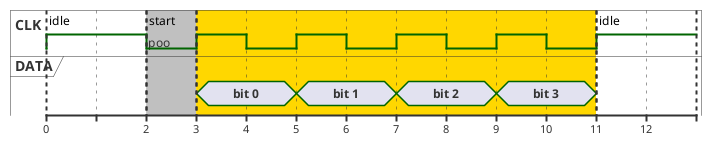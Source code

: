@startuml
'clock clk with period 1
'clock clk2 with period 2
binary "CLK" as CLK
concise "DATA" as data

@3 as :start
@5 as :CLK_high
@10 as :CLK_low

@0
CLK is high

@:start
data is "bit 0"

@:start+2
CLK is low
data is "bit 1"

@:start+4
data is "bit 2"

@:start+6
data is "bit 3"

@:start+8
data is {hidden}

' CLK
@:start-1
CLK is low : poo
data is {hidden} 

@:start
CLK is high

@:start+1
CLK is low
@:start+2
CLK is high
@:start+3
CLK is low
@:start+4
CLK is high
@:start+5
CLK is low
@:start+6
CLK is high
@:start+7
CLK is low
@:start+8
CLK is high

@12
data is {hidden}

highlight 0 to 2 #White : idle
highlight 2 to 3 #Silver: start
highlight 3 to 11 #Gold
highlight 11 to 13 #White : idle

@enduml